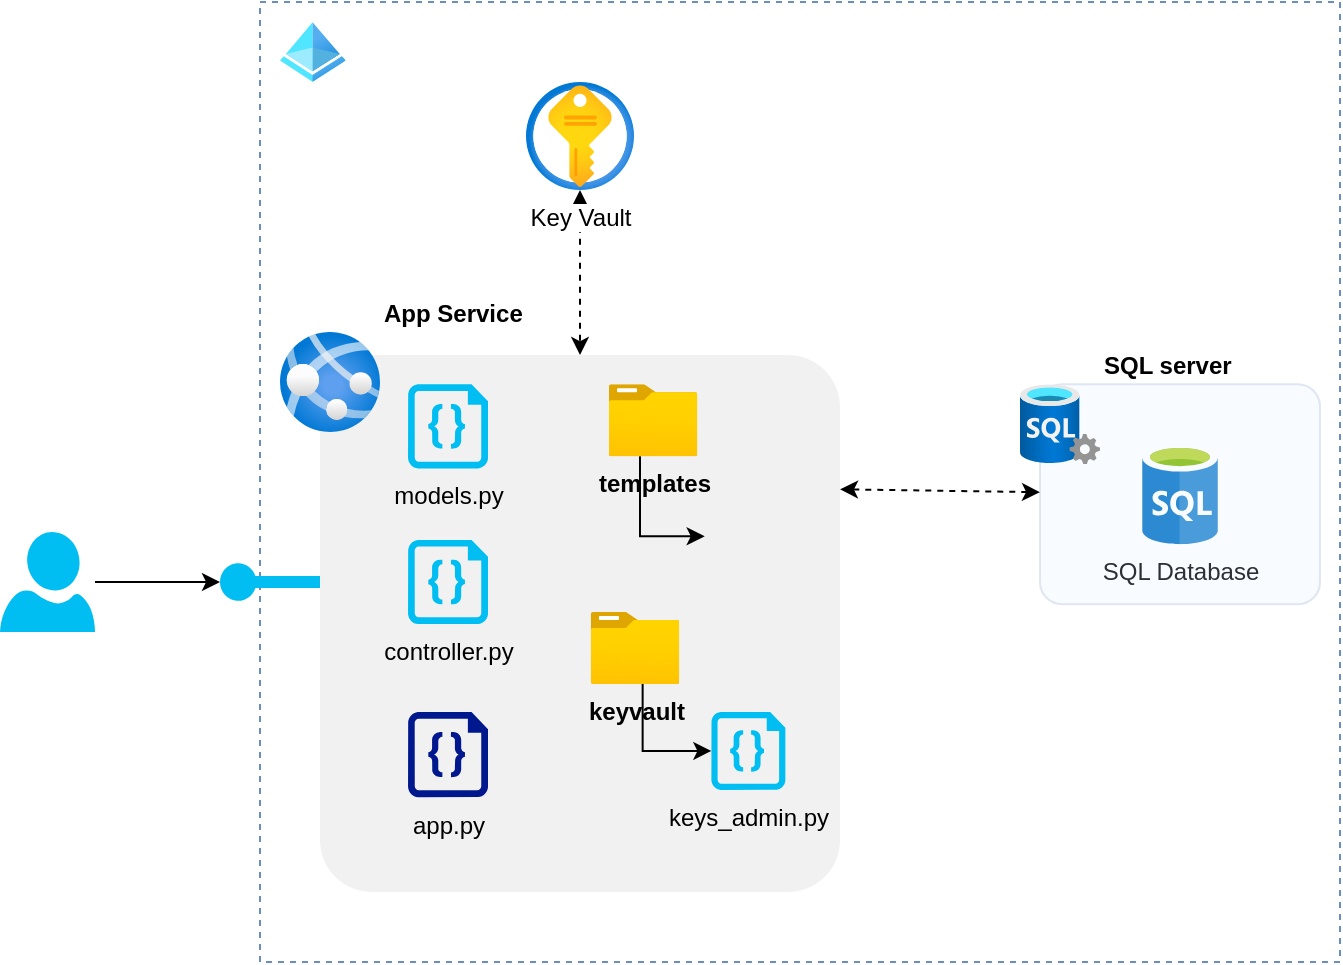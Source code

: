 <mxfile version="21.3.8" type="device">
  <diagram name="Página-1" id="JmG3GwpAE5fcn18zszXR">
    <mxGraphModel dx="1386" dy="820" grid="1" gridSize="10" guides="1" tooltips="1" connect="1" arrows="1" fold="1" page="1" pageScale="1" pageWidth="827" pageHeight="1169" math="0" shadow="0">
      <root>
        <mxCell id="0" />
        <mxCell id="1" parent="0" />
        <mxCell id="TbI5AXphlyzoP5eOwEno-3" value="" style="outlineConnect=0;html=1;whiteSpace=wrap;fontSize=12;fontStyle=0;strokeColor=#6c8ebf;fillColor=none;verticalAlign=top;align=center;dashed=1;spacingTop=3;" vertex="1" parent="1">
          <mxGeometry x="190" y="140" width="540" height="480" as="geometry" />
        </mxCell>
        <mxCell id="F5zMpHnIpJGTu0lZ9Wiw-11" value="" style="rounded=1;arcSize=10;strokeColor=none;fillColor=#DBDBDB;gradientColor=none;opacity=40;" parent="1" vertex="1">
          <mxGeometry x="220" y="316.53" width="260" height="268.47" as="geometry" />
        </mxCell>
        <mxCell id="F5zMpHnIpJGTu0lZ9Wiw-1" value="App Service" style="image;aspect=fixed;html=1;points=[];align=left;fontSize=12;image=img/lib/azure2/app_services/App_Services.svg;labelPosition=right;verticalLabelPosition=top;verticalAlign=bottom;fontStyle=1" parent="1" vertex="1">
          <mxGeometry x="200" y="305" width="50" height="50" as="geometry" />
        </mxCell>
        <mxCell id="F5zMpHnIpJGTu0lZ9Wiw-23" style="edgeStyle=orthogonalEdgeStyle;rounded=0;orthogonalLoop=1;jettySize=auto;html=1;dashed=1;startArrow=classic;startFill=1;" parent="1" source="F5zMpHnIpJGTu0lZ9Wiw-2" target="F5zMpHnIpJGTu0lZ9Wiw-11" edge="1">
          <mxGeometry relative="1" as="geometry" />
        </mxCell>
        <mxCell id="F5zMpHnIpJGTu0lZ9Wiw-2" value="Key Vault" style="image;aspect=fixed;html=1;points=[];align=center;fontSize=12;image=img/lib/azure2/security/Key_Vaults.svg;" parent="1" vertex="1">
          <mxGeometry x="323" y="180" width="54" height="54" as="geometry" />
        </mxCell>
        <mxCell id="F5zMpHnIpJGTu0lZ9Wiw-4" value="SQL Database" style="image;sketch=0;aspect=fixed;html=1;points=[];align=center;fontSize=12;image=img/lib/mscae/SQL_Database_generic.svg;labelBackgroundColor=none;" parent="1" vertex="1">
          <mxGeometry x="631" y="361.12" width="38" height="50" as="geometry" />
        </mxCell>
        <mxCell id="F5zMpHnIpJGTu0lZ9Wiw-16" style="rounded=0;orthogonalLoop=1;jettySize=auto;html=1;entryX=0;entryY=0.5;entryDx=0;entryDy=0;edgeStyle=elbowEdgeStyle;" parent="1" source="F5zMpHnIpJGTu0lZ9Wiw-6" target="F5zMpHnIpJGTu0lZ9Wiw-13" edge="1">
          <mxGeometry relative="1" as="geometry">
            <Array as="points">
              <mxPoint x="380" y="375" />
            </Array>
          </mxGeometry>
        </mxCell>
        <mxCell id="F5zMpHnIpJGTu0lZ9Wiw-6" value="templates" style="image;aspect=fixed;html=1;points=[];align=center;fontSize=12;image=img/lib/azure2/general/Folder_Blank.svg;fontStyle=1;labelBackgroundColor=none;" parent="1" vertex="1">
          <mxGeometry x="364.36" y="331.12" width="44.36" height="36" as="geometry" />
        </mxCell>
        <mxCell id="F5zMpHnIpJGTu0lZ9Wiw-7" value="keys_admin.py" style="verticalLabelPosition=bottom;html=1;verticalAlign=top;align=center;strokeColor=none;fillColor=#00BEF2;shape=mxgraph.azure.code_file;pointerEvents=1;aspect=fixed;" parent="1" vertex="1">
          <mxGeometry x="415.68" y="495" width="37" height="38.97" as="geometry" />
        </mxCell>
        <mxCell id="F5zMpHnIpJGTu0lZ9Wiw-12" value="app.py" style="sketch=0;aspect=fixed;pointerEvents=1;shadow=0;dashed=0;html=1;strokeColor=none;labelPosition=center;verticalLabelPosition=bottom;verticalAlign=top;align=center;fillColor=#00188D;shape=mxgraph.azure.code_file" parent="1" vertex="1">
          <mxGeometry x="264" y="495" width="40" height="42.58" as="geometry" />
        </mxCell>
        <mxCell id="F5zMpHnIpJGTu0lZ9Wiw-13" value="" style="shape=image;html=1;verticalAlign=top;verticalLabelPosition=bottom;labelBackgroundColor=#ffffff;imageAspect=0;aspect=fixed;image=https://cdn1.iconfinder.com/data/icons/bootstrap-vol-3/16/filetype-html-128.png" parent="1" vertex="1">
          <mxGeometry x="412.36" y="387.12" width="40" height="40" as="geometry" />
        </mxCell>
        <mxCell id="F5zMpHnIpJGTu0lZ9Wiw-17" style="rounded=0;orthogonalLoop=1;jettySize=auto;html=1;entryX=0;entryY=0.5;entryDx=0;entryDy=0;edgeStyle=elbowEdgeStyle;entryPerimeter=0;" parent="1" source="F5zMpHnIpJGTu0lZ9Wiw-18" target="F5zMpHnIpJGTu0lZ9Wiw-7" edge="1">
          <mxGeometry relative="1" as="geometry">
            <Array as="points">
              <mxPoint x="381.32" y="493.97" />
            </Array>
            <mxPoint x="395.32" y="513.97" as="targetPoint" />
          </mxGeometry>
        </mxCell>
        <mxCell id="F5zMpHnIpJGTu0lZ9Wiw-18" value="keyvault" style="image;aspect=fixed;html=1;points=[];align=center;fontSize=12;image=img/lib/azure2/general/Folder_Blank.svg;fontStyle=1;labelBackgroundColor=none;" parent="1" vertex="1">
          <mxGeometry x="355.32" y="445" width="44.36" height="36" as="geometry" />
        </mxCell>
        <mxCell id="F5zMpHnIpJGTu0lZ9Wiw-21" value="controller.py" style="verticalLabelPosition=bottom;html=1;verticalAlign=top;align=center;strokeColor=none;fillColor=#00BEF2;shape=mxgraph.azure.code_file;pointerEvents=1;aspect=fixed;" parent="1" vertex="1">
          <mxGeometry x="264" y="408.94" width="40" height="42.12" as="geometry" />
        </mxCell>
        <mxCell id="F5zMpHnIpJGTu0lZ9Wiw-22" value="models.py" style="verticalLabelPosition=bottom;html=1;verticalAlign=top;align=center;strokeColor=none;fillColor=#00BEF2;shape=mxgraph.azure.code_file;pointerEvents=1;aspect=fixed;" parent="1" vertex="1">
          <mxGeometry x="264" y="331.12" width="40" height="42.12" as="geometry" />
        </mxCell>
        <mxCell id="F5zMpHnIpJGTu0lZ9Wiw-25" style="rounded=0;orthogonalLoop=1;jettySize=auto;html=1;entryX=1;entryY=0.25;entryDx=0;entryDy=0;dashed=1;endArrow=classic;endFill=1;startArrow=classic;startFill=1;" parent="1" source="F5zMpHnIpJGTu0lZ9Wiw-24" target="F5zMpHnIpJGTu0lZ9Wiw-11" edge="1">
          <mxGeometry relative="1" as="geometry" />
        </mxCell>
        <mxCell id="F5zMpHnIpJGTu0lZ9Wiw-24" value="" style="rounded=1;arcSize=10;strokeColor=#6c8ebf;fillColor=#dae8fc;opacity=20;" parent="1" vertex="1">
          <mxGeometry x="580" y="331.12" width="140" height="110" as="geometry" />
        </mxCell>
        <mxCell id="F5zMpHnIpJGTu0lZ9Wiw-3" value="SQL server" style="image;aspect=fixed;html=1;points=[];align=left;fontSize=12;image=img/lib/azure2/databases/SQL_Server.svg;labelBackgroundColor=none;labelPosition=right;verticalLabelPosition=top;verticalAlign=bottom;fontStyle=1" parent="1" vertex="1">
          <mxGeometry x="570" y="331.12" width="40" height="40" as="geometry" />
        </mxCell>
        <mxCell id="F5zMpHnIpJGTu0lZ9Wiw-26" value="" style="verticalLabelPosition=bottom;html=1;verticalAlign=top;align=center;strokeColor=none;fillColor=#00BEF2;shape=mxgraph.azure.service_endpoint;" parent="1" vertex="1">
          <mxGeometry x="170" y="420" width="50" height="20" as="geometry" />
        </mxCell>
        <mxCell id="F5zMpHnIpJGTu0lZ9Wiw-28" style="edgeStyle=orthogonalEdgeStyle;rounded=0;orthogonalLoop=1;jettySize=auto;html=1;entryX=0;entryY=0.5;entryDx=0;entryDy=0;entryPerimeter=0;" parent="1" source="F5zMpHnIpJGTu0lZ9Wiw-27" target="F5zMpHnIpJGTu0lZ9Wiw-26" edge="1">
          <mxGeometry relative="1" as="geometry" />
        </mxCell>
        <mxCell id="F5zMpHnIpJGTu0lZ9Wiw-27" value="" style="verticalLabelPosition=bottom;html=1;verticalAlign=top;align=center;strokeColor=none;fillColor=#00BEF2;shape=mxgraph.azure.user;" parent="1" vertex="1">
          <mxGeometry x="60" y="405" width="47.5" height="50" as="geometry" />
        </mxCell>
        <mxCell id="TbI5AXphlyzoP5eOwEno-1" value="" style="image;aspect=fixed;html=1;points=[];align=center;fontSize=12;image=img/lib/azure2/identity/Azure_Active_Directory.svg;" vertex="1" parent="1">
          <mxGeometry x="200" y="150" width="32.81" height="30" as="geometry" />
        </mxCell>
      </root>
    </mxGraphModel>
  </diagram>
</mxfile>
